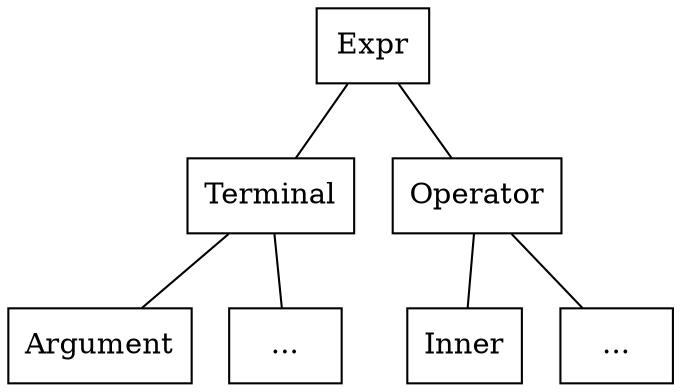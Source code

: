 digraph Expr
{
  node [shape="box"] ;
  edge [arrowtail=empty, arrowhead=none];

  EllipsisT0 [label="Argument"];
  EllipsisT1 [label="..."];
  EllipsisO0 [label="Inner"];
  EllipsisO1 [label="..."];

  Expr -> Terminal;
  Expr -> Operator;

  Terminal -> EllipsisT0;
  Terminal -> EllipsisT1;
  Operator -> EllipsisO0;
  Operator -> EllipsisO1;

  //Expr -> Operator [arrowtail=none, arrowhead=odiamond, headlabel="1", taillabel="1..*"];
}

